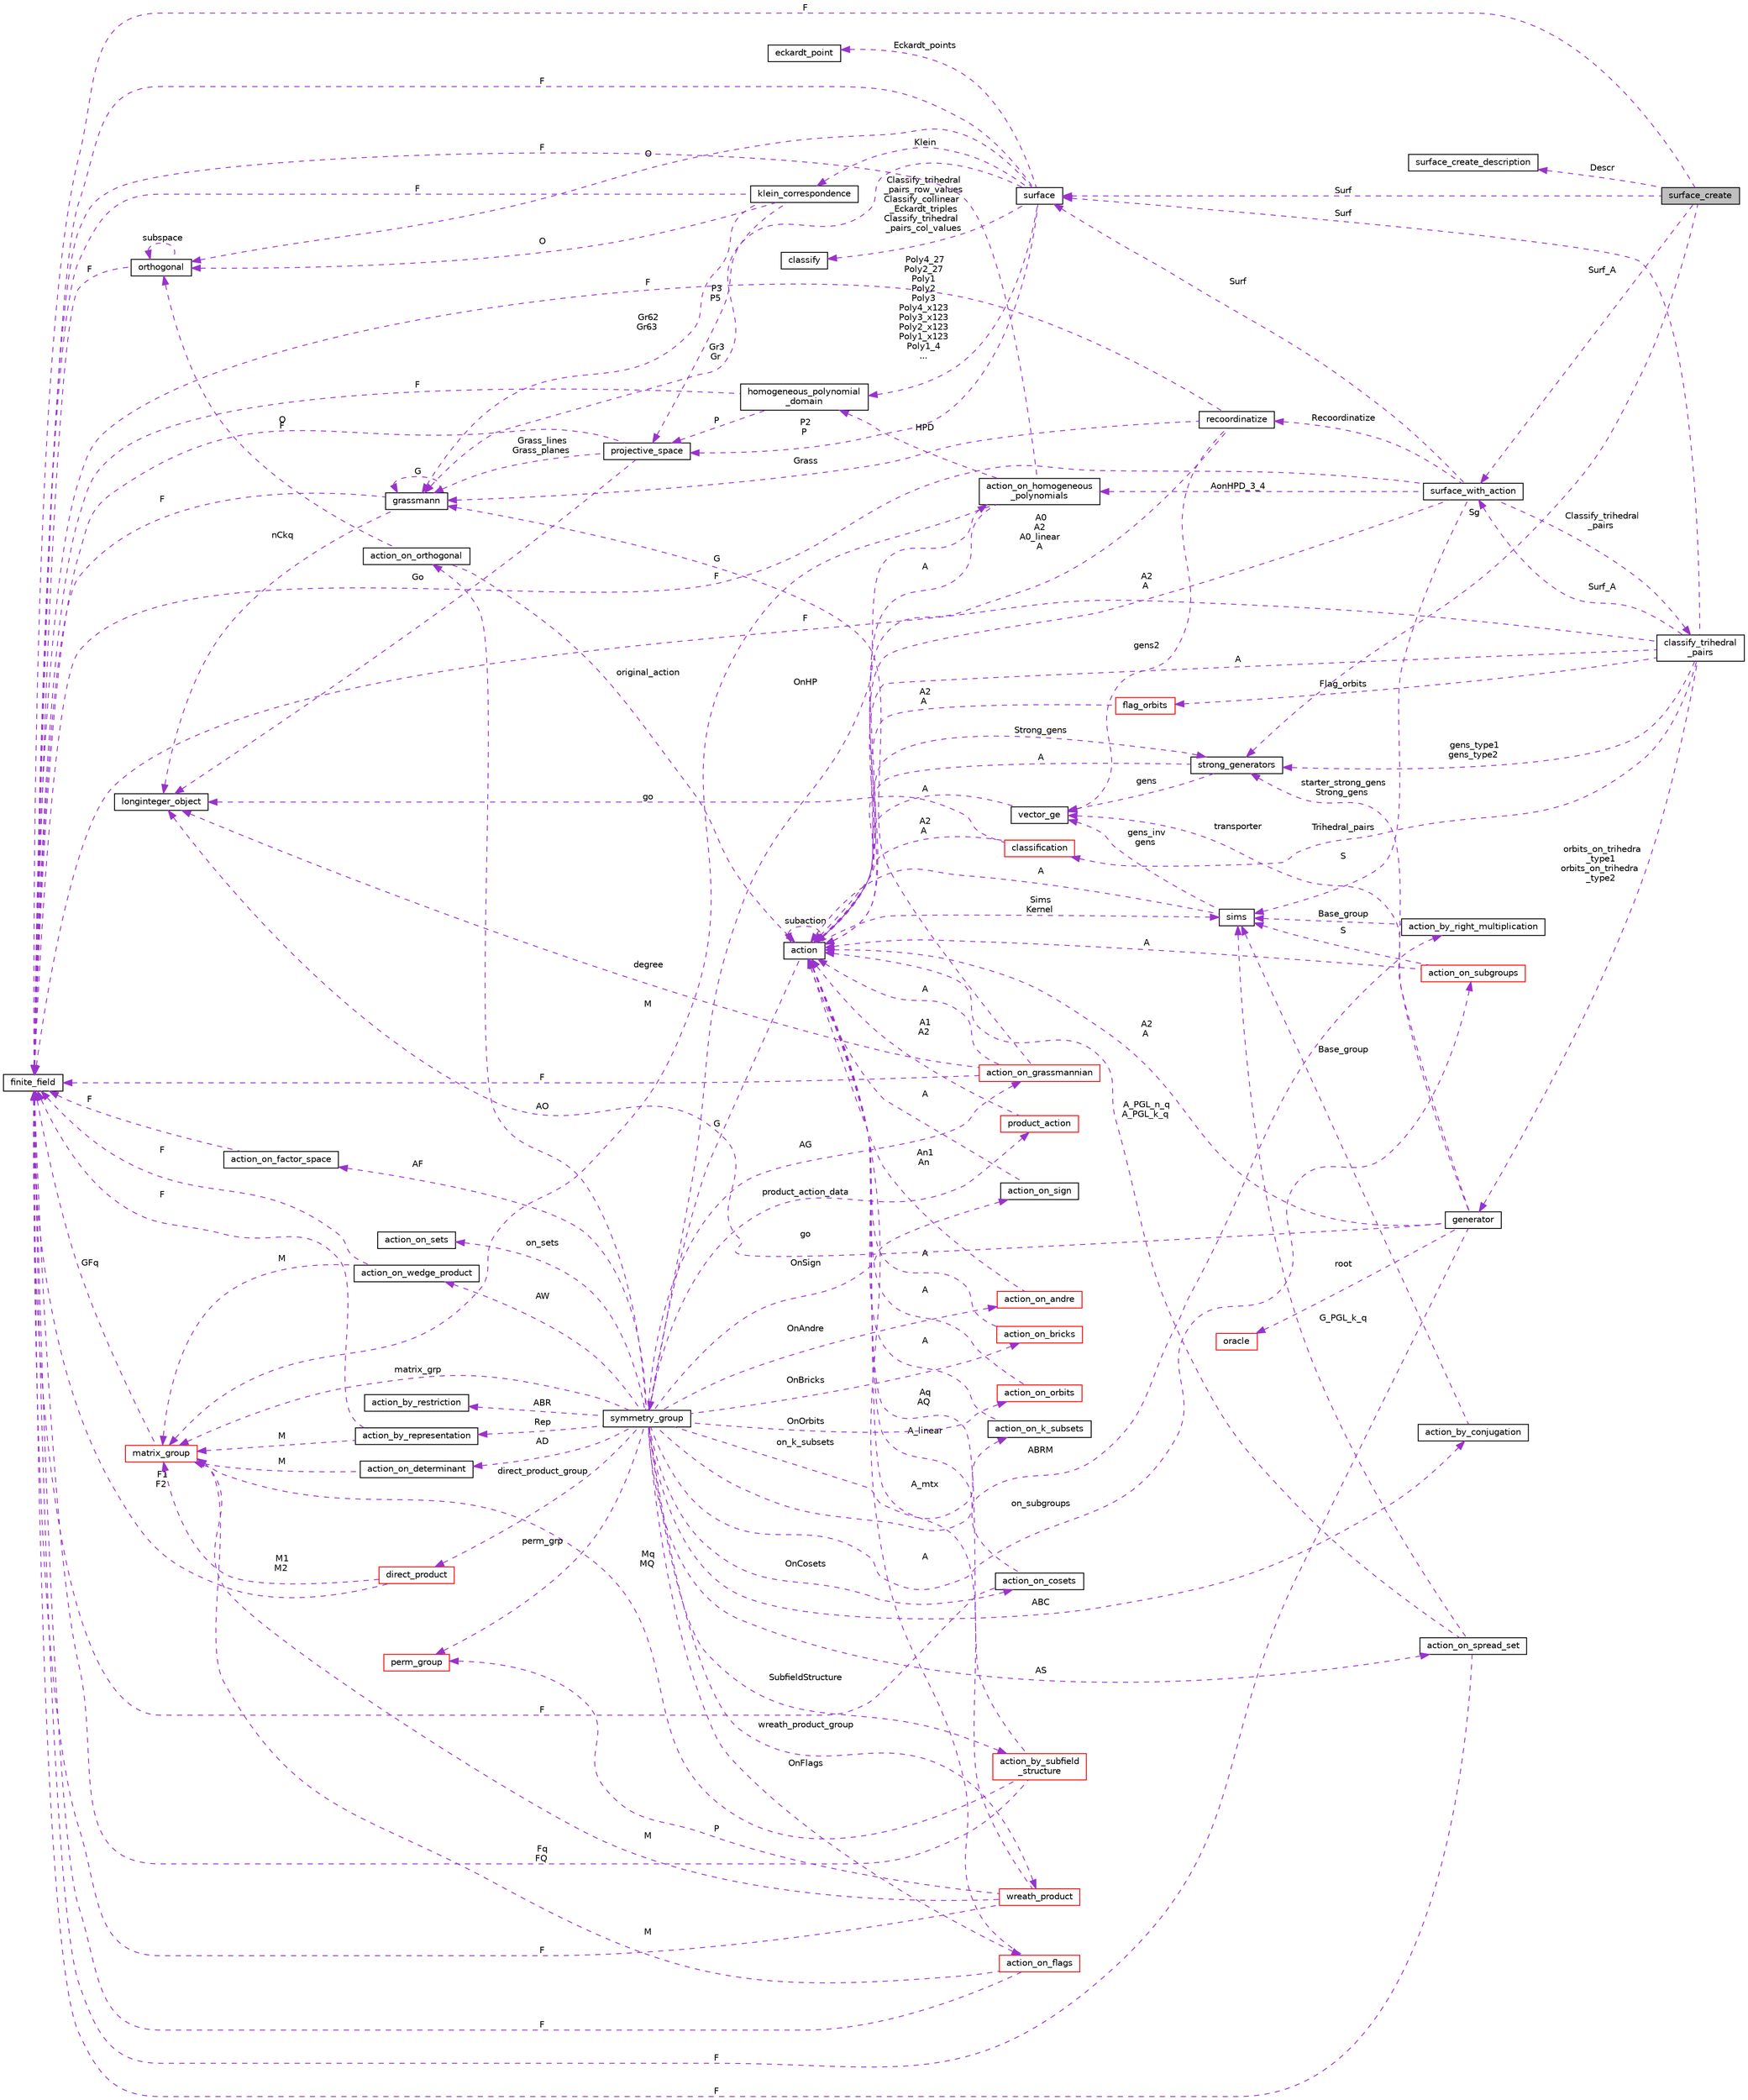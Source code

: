 digraph "surface_create"
{
  edge [fontname="Helvetica",fontsize="10",labelfontname="Helvetica",labelfontsize="10"];
  node [fontname="Helvetica",fontsize="10",shape=record];
  rankdir="LR";
  Node1 [label="surface_create",height=0.2,width=0.4,color="black", fillcolor="grey75", style="filled", fontcolor="black"];
  Node2 -> Node1 [dir="back",color="darkorchid3",fontsize="10",style="dashed",label=" Surf" ,fontname="Helvetica"];
  Node2 [label="surface",height=0.2,width=0.4,color="black", fillcolor="white", style="filled",URL="$d5/d88/classsurface.html"];
  Node3 -> Node2 [dir="back",color="darkorchid3",fontsize="10",style="dashed",label=" Classify_trihedral\l_pairs_row_values\nClassify_collinear\l_Eckardt_triples\nClassify_trihedral\l_pairs_col_values" ,fontname="Helvetica"];
  Node3 [label="classify",height=0.2,width=0.4,color="black", fillcolor="white", style="filled",URL="$d9/d43/classclassify.html"];
  Node4 -> Node2 [dir="back",color="darkorchid3",fontsize="10",style="dashed",label=" Eckardt_points" ,fontname="Helvetica"];
  Node4 [label="eckardt_point",height=0.2,width=0.4,color="black", fillcolor="white", style="filled",URL="$d6/d2e/classeckardt__point.html"];
  Node5 -> Node2 [dir="back",color="darkorchid3",fontsize="10",style="dashed",label=" O" ,fontname="Helvetica"];
  Node5 [label="orthogonal",height=0.2,width=0.4,color="black", fillcolor="white", style="filled",URL="$d7/daa/classorthogonal.html"];
  Node5 -> Node5 [dir="back",color="darkorchid3",fontsize="10",style="dashed",label=" subspace" ,fontname="Helvetica"];
  Node6 -> Node5 [dir="back",color="darkorchid3",fontsize="10",style="dashed",label=" F" ,fontname="Helvetica"];
  Node6 [label="finite_field",height=0.2,width=0.4,color="black", fillcolor="white", style="filled",URL="$df/d5a/classfinite__field.html"];
  Node7 -> Node2 [dir="back",color="darkorchid3",fontsize="10",style="dashed",label=" P2\nP" ,fontname="Helvetica"];
  Node7 [label="projective_space",height=0.2,width=0.4,color="black", fillcolor="white", style="filled",URL="$d2/d17/classprojective__space.html"];
  Node8 -> Node7 [dir="back",color="darkorchid3",fontsize="10",style="dashed",label=" Go" ,fontname="Helvetica"];
  Node8 [label="longinteger_object",height=0.2,width=0.4,color="black", fillcolor="white", style="filled",URL="$dd/d7e/classlonginteger__object.html"];
  Node6 -> Node7 [dir="back",color="darkorchid3",fontsize="10",style="dashed",label=" F" ,fontname="Helvetica"];
  Node9 -> Node7 [dir="back",color="darkorchid3",fontsize="10",style="dashed",label=" Grass_lines\nGrass_planes" ,fontname="Helvetica"];
  Node9 [label="grassmann",height=0.2,width=0.4,color="black", fillcolor="white", style="filled",URL="$df/d02/classgrassmann.html"];
  Node8 -> Node9 [dir="back",color="darkorchid3",fontsize="10",style="dashed",label=" nCkq" ,fontname="Helvetica"];
  Node9 -> Node9 [dir="back",color="darkorchid3",fontsize="10",style="dashed",label=" G" ,fontname="Helvetica"];
  Node6 -> Node9 [dir="back",color="darkorchid3",fontsize="10",style="dashed",label=" F" ,fontname="Helvetica"];
  Node10 -> Node2 [dir="back",color="darkorchid3",fontsize="10",style="dashed",label=" Klein" ,fontname="Helvetica"];
  Node10 [label="klein_correspondence",height=0.2,width=0.4,color="black", fillcolor="white", style="filled",URL="$d7/d99/classklein__correspondence.html"];
  Node5 -> Node10 [dir="back",color="darkorchid3",fontsize="10",style="dashed",label=" O" ,fontname="Helvetica"];
  Node7 -> Node10 [dir="back",color="darkorchid3",fontsize="10",style="dashed",label=" P3\nP5" ,fontname="Helvetica"];
  Node9 -> Node10 [dir="back",color="darkorchid3",fontsize="10",style="dashed",label=" Gr62\nGr63" ,fontname="Helvetica"];
  Node6 -> Node10 [dir="back",color="darkorchid3",fontsize="10",style="dashed",label=" F" ,fontname="Helvetica"];
  Node9 -> Node2 [dir="back",color="darkorchid3",fontsize="10",style="dashed",label=" Gr3\nGr" ,fontname="Helvetica"];
  Node6 -> Node2 [dir="back",color="darkorchid3",fontsize="10",style="dashed",label=" F" ,fontname="Helvetica"];
  Node11 -> Node2 [dir="back",color="darkorchid3",fontsize="10",style="dashed",label=" Poly4_27\nPoly2_27\nPoly1\nPoly2\nPoly3\nPoly4_x123\nPoly3_x123\nPoly2_x123\nPoly1_x123\nPoly1_4\n..." ,fontname="Helvetica"];
  Node11 [label="homogeneous_polynomial\l_domain",height=0.2,width=0.4,color="black", fillcolor="white", style="filled",URL="$d2/da7/classhomogeneous__polynomial__domain.html"];
  Node7 -> Node11 [dir="back",color="darkorchid3",fontsize="10",style="dashed",label=" P" ,fontname="Helvetica"];
  Node6 -> Node11 [dir="back",color="darkorchid3",fontsize="10",style="dashed",label=" F" ,fontname="Helvetica"];
  Node12 -> Node1 [dir="back",color="darkorchid3",fontsize="10",style="dashed",label=" Sg" ,fontname="Helvetica"];
  Node12 [label="strong_generators",height=0.2,width=0.4,color="black", fillcolor="white", style="filled",URL="$dc/d09/classstrong__generators.html"];
  Node13 -> Node12 [dir="back",color="darkorchid3",fontsize="10",style="dashed",label=" A" ,fontname="Helvetica"];
  Node13 [label="action",height=0.2,width=0.4,color="black", fillcolor="white", style="filled",URL="$d2/d86/classaction.html"];
  Node14 -> Node13 [dir="back",color="darkorchid3",fontsize="10",style="dashed",label=" G" ,fontname="Helvetica"];
  Node14 [label="symmetry_group",height=0.2,width=0.4,color="black", fillcolor="white", style="filled",URL="$dd/d3b/unionsymmetry__group.html"];
  Node15 -> Node14 [dir="back",color="darkorchid3",fontsize="10",style="dashed",label=" product_action_data" ,fontname="Helvetica"];
  Node15 [label="product_action",height=0.2,width=0.4,color="red", fillcolor="white", style="filled",URL="$d8/d74/classproduct__action.html"];
  Node13 -> Node15 [dir="back",color="darkorchid3",fontsize="10",style="dashed",label=" A1\nA2" ,fontname="Helvetica"];
  Node17 -> Node14 [dir="back",color="darkorchid3",fontsize="10",style="dashed",label=" ABR" ,fontname="Helvetica"];
  Node17 [label="action_by_restriction",height=0.2,width=0.4,color="black", fillcolor="white", style="filled",URL="$d1/d7e/classaction__by__restriction.html"];
  Node18 -> Node14 [dir="back",color="darkorchid3",fontsize="10",style="dashed",label=" OnFlags" ,fontname="Helvetica"];
  Node18 [label="action_on_flags",height=0.2,width=0.4,color="red", fillcolor="white", style="filled",URL="$dd/dc4/classaction__on__flags.html"];
  Node13 -> Node18 [dir="back",color="darkorchid3",fontsize="10",style="dashed",label=" A" ,fontname="Helvetica"];
  Node19 -> Node18 [dir="back",color="darkorchid3",fontsize="10",style="dashed",label=" M" ,fontname="Helvetica"];
  Node19 [label="matrix_group",height=0.2,width=0.4,color="red", fillcolor="white", style="filled",URL="$d3/ded/classmatrix__group.html"];
  Node6 -> Node19 [dir="back",color="darkorchid3",fontsize="10",style="dashed",label=" GFq" ,fontname="Helvetica"];
  Node6 -> Node18 [dir="back",color="darkorchid3",fontsize="10",style="dashed",label=" F" ,fontname="Helvetica"];
  Node22 -> Node14 [dir="back",color="darkorchid3",fontsize="10",style="dashed",label=" AW" ,fontname="Helvetica"];
  Node22 [label="action_on_wedge_product",height=0.2,width=0.4,color="black", fillcolor="white", style="filled",URL="$d0/deb/classaction__on__wedge__product.html"];
  Node19 -> Node22 [dir="back",color="darkorchid3",fontsize="10",style="dashed",label=" M" ,fontname="Helvetica"];
  Node6 -> Node22 [dir="back",color="darkorchid3",fontsize="10",style="dashed",label=" F" ,fontname="Helvetica"];
  Node23 -> Node14 [dir="back",color="darkorchid3",fontsize="10",style="dashed",label=" AF" ,fontname="Helvetica"];
  Node23 [label="action_on_factor_space",height=0.2,width=0.4,color="black", fillcolor="white", style="filled",URL="$d5/d25/classaction__on__factor__space.html"];
  Node6 -> Node23 [dir="back",color="darkorchid3",fontsize="10",style="dashed",label=" F" ,fontname="Helvetica"];
  Node24 -> Node14 [dir="back",color="darkorchid3",fontsize="10",style="dashed",label=" OnCosets" ,fontname="Helvetica"];
  Node24 [label="action_on_cosets",height=0.2,width=0.4,color="black", fillcolor="white", style="filled",URL="$d3/d72/classaction__on__cosets.html"];
  Node13 -> Node24 [dir="back",color="darkorchid3",fontsize="10",style="dashed",label=" A_linear" ,fontname="Helvetica"];
  Node6 -> Node24 [dir="back",color="darkorchid3",fontsize="10",style="dashed",label=" F" ,fontname="Helvetica"];
  Node25 -> Node14 [dir="back",color="darkorchid3",fontsize="10",style="dashed",label=" AO" ,fontname="Helvetica"];
  Node25 [label="action_on_orthogonal",height=0.2,width=0.4,color="black", fillcolor="white", style="filled",URL="$dc/d87/classaction__on__orthogonal.html"];
  Node13 -> Node25 [dir="back",color="darkorchid3",fontsize="10",style="dashed",label=" original_action" ,fontname="Helvetica"];
  Node5 -> Node25 [dir="back",color="darkorchid3",fontsize="10",style="dashed",label=" O" ,fontname="Helvetica"];
  Node26 -> Node14 [dir="back",color="darkorchid3",fontsize="10",style="dashed",label=" AG" ,fontname="Helvetica"];
  Node26 [label="action_on_grassmannian",height=0.2,width=0.4,color="red", fillcolor="white", style="filled",URL="$d9/ddf/classaction__on__grassmannian.html"];
  Node8 -> Node26 [dir="back",color="darkorchid3",fontsize="10",style="dashed",label=" degree" ,fontname="Helvetica"];
  Node13 -> Node26 [dir="back",color="darkorchid3",fontsize="10",style="dashed",label=" A" ,fontname="Helvetica"];
  Node9 -> Node26 [dir="back",color="darkorchid3",fontsize="10",style="dashed",label=" G" ,fontname="Helvetica"];
  Node6 -> Node26 [dir="back",color="darkorchid3",fontsize="10",style="dashed",label=" F" ,fontname="Helvetica"];
  Node28 -> Node14 [dir="back",color="darkorchid3",fontsize="10",style="dashed",label=" OnHP" ,fontname="Helvetica"];
  Node28 [label="action_on_homogeneous\l_polynomials",height=0.2,width=0.4,color="black", fillcolor="white", style="filled",URL="$d5/dd4/classaction__on__homogeneous__polynomials.html"];
  Node13 -> Node28 [dir="back",color="darkorchid3",fontsize="10",style="dashed",label=" A" ,fontname="Helvetica"];
  Node19 -> Node28 [dir="back",color="darkorchid3",fontsize="10",style="dashed",label=" M" ,fontname="Helvetica"];
  Node6 -> Node28 [dir="back",color="darkorchid3",fontsize="10",style="dashed",label=" F" ,fontname="Helvetica"];
  Node11 -> Node28 [dir="back",color="darkorchid3",fontsize="10",style="dashed",label=" HPD" ,fontname="Helvetica"];
  Node29 -> Node14 [dir="back",color="darkorchid3",fontsize="10",style="dashed",label=" OnOrbits" ,fontname="Helvetica"];
  Node29 [label="action_on_orbits",height=0.2,width=0.4,color="red", fillcolor="white", style="filled",URL="$da/d89/classaction__on__orbits.html"];
  Node13 -> Node29 [dir="back",color="darkorchid3",fontsize="10",style="dashed",label=" A" ,fontname="Helvetica"];
  Node32 -> Node14 [dir="back",color="darkorchid3",fontsize="10",style="dashed",label=" AD" ,fontname="Helvetica"];
  Node32 [label="action_on_determinant",height=0.2,width=0.4,color="black", fillcolor="white", style="filled",URL="$d4/d32/classaction__on__determinant.html"];
  Node19 -> Node32 [dir="back",color="darkorchid3",fontsize="10",style="dashed",label=" M" ,fontname="Helvetica"];
  Node33 -> Node14 [dir="back",color="darkorchid3",fontsize="10",style="dashed",label=" on_k_subsets" ,fontname="Helvetica"];
  Node33 [label="action_on_k_subsets",height=0.2,width=0.4,color="black", fillcolor="white", style="filled",URL="$d3/d04/classaction__on__k__subsets.html"];
  Node13 -> Node33 [dir="back",color="darkorchid3",fontsize="10",style="dashed",label=" A" ,fontname="Helvetica"];
  Node34 -> Node14 [dir="back",color="darkorchid3",fontsize="10",style="dashed",label=" wreath_product_group" ,fontname="Helvetica"];
  Node34 [label="wreath_product",height=0.2,width=0.4,color="red", fillcolor="white", style="filled",URL="$d8/dfa/classwreath__product.html"];
  Node13 -> Node34 [dir="back",color="darkorchid3",fontsize="10",style="dashed",label=" A_mtx" ,fontname="Helvetica"];
  Node19 -> Node34 [dir="back",color="darkorchid3",fontsize="10",style="dashed",label=" M" ,fontname="Helvetica"];
  Node35 -> Node34 [dir="back",color="darkorchid3",fontsize="10",style="dashed",label=" P" ,fontname="Helvetica"];
  Node35 [label="perm_group",height=0.2,width=0.4,color="red", fillcolor="white", style="filled",URL="$df/d0a/classperm__group.html"];
  Node6 -> Node34 [dir="back",color="darkorchid3",fontsize="10",style="dashed",label=" F" ,fontname="Helvetica"];
  Node36 -> Node14 [dir="back",color="darkorchid3",fontsize="10",style="dashed",label=" on_subgroups" ,fontname="Helvetica"];
  Node36 [label="action_on_subgroups",height=0.2,width=0.4,color="red", fillcolor="white", style="filled",URL="$d6/da4/classaction__on__subgroups.html"];
  Node13 -> Node36 [dir="back",color="darkorchid3",fontsize="10",style="dashed",label=" A" ,fontname="Helvetica"];
  Node38 -> Node36 [dir="back",color="darkorchid3",fontsize="10",style="dashed",label=" S" ,fontname="Helvetica"];
  Node38 [label="sims",height=0.2,width=0.4,color="black", fillcolor="white", style="filled",URL="$d9/df3/classsims.html"];
  Node13 -> Node38 [dir="back",color="darkorchid3",fontsize="10",style="dashed",label=" A" ,fontname="Helvetica"];
  Node31 -> Node38 [dir="back",color="darkorchid3",fontsize="10",style="dashed",label=" gens_inv\ngens" ,fontname="Helvetica"];
  Node31 [label="vector_ge",height=0.2,width=0.4,color="black", fillcolor="white", style="filled",URL="$d4/d6e/classvector__ge.html"];
  Node13 -> Node31 [dir="back",color="darkorchid3",fontsize="10",style="dashed",label=" A" ,fontname="Helvetica"];
  Node19 -> Node14 [dir="back",color="darkorchid3",fontsize="10",style="dashed",label=" matrix_grp" ,fontname="Helvetica"];
  Node39 -> Node14 [dir="back",color="darkorchid3",fontsize="10",style="dashed",label=" ABRM" ,fontname="Helvetica"];
  Node39 [label="action_by_right_multiplication",height=0.2,width=0.4,color="black", fillcolor="white", style="filled",URL="$d5/daa/classaction__by__right__multiplication.html"];
  Node38 -> Node39 [dir="back",color="darkorchid3",fontsize="10",style="dashed",label=" Base_group" ,fontname="Helvetica"];
  Node40 -> Node14 [dir="back",color="darkorchid3",fontsize="10",style="dashed",label=" direct_product_group" ,fontname="Helvetica"];
  Node40 [label="direct_product",height=0.2,width=0.4,color="red", fillcolor="white", style="filled",URL="$dc/daf/classdirect__product.html"];
  Node19 -> Node40 [dir="back",color="darkorchid3",fontsize="10",style="dashed",label=" M1\nM2" ,fontname="Helvetica"];
  Node6 -> Node40 [dir="back",color="darkorchid3",fontsize="10",style="dashed",label=" F1\nF2" ,fontname="Helvetica"];
  Node41 -> Node14 [dir="back",color="darkorchid3",fontsize="10",style="dashed",label=" OnBricks" ,fontname="Helvetica"];
  Node41 [label="action_on_bricks",height=0.2,width=0.4,color="red", fillcolor="white", style="filled",URL="$de/d56/classaction__on__bricks.html"];
  Node13 -> Node41 [dir="back",color="darkorchid3",fontsize="10",style="dashed",label=" A" ,fontname="Helvetica"];
  Node43 -> Node14 [dir="back",color="darkorchid3",fontsize="10",style="dashed",label=" ABC" ,fontname="Helvetica"];
  Node43 [label="action_by_conjugation",height=0.2,width=0.4,color="black", fillcolor="white", style="filled",URL="$d3/dda/classaction__by__conjugation.html"];
  Node38 -> Node43 [dir="back",color="darkorchid3",fontsize="10",style="dashed",label=" Base_group" ,fontname="Helvetica"];
  Node44 -> Node14 [dir="back",color="darkorchid3",fontsize="10",style="dashed",label=" OnSign" ,fontname="Helvetica"];
  Node44 [label="action_on_sign",height=0.2,width=0.4,color="black", fillcolor="white", style="filled",URL="$da/d06/classaction__on__sign.html"];
  Node13 -> Node44 [dir="back",color="darkorchid3",fontsize="10",style="dashed",label=" A" ,fontname="Helvetica"];
  Node45 -> Node14 [dir="back",color="darkorchid3",fontsize="10",style="dashed",label=" SubfieldStructure" ,fontname="Helvetica"];
  Node45 [label="action_by_subfield\l_structure",height=0.2,width=0.4,color="red", fillcolor="white", style="filled",URL="$dd/d67/classaction__by__subfield__structure.html"];
  Node13 -> Node45 [dir="back",color="darkorchid3",fontsize="10",style="dashed",label=" Aq\nAQ" ,fontname="Helvetica"];
  Node19 -> Node45 [dir="back",color="darkorchid3",fontsize="10",style="dashed",label=" Mq\nMQ" ,fontname="Helvetica"];
  Node6 -> Node45 [dir="back",color="darkorchid3",fontsize="10",style="dashed",label=" Fq\nFQ" ,fontname="Helvetica"];
  Node47 -> Node14 [dir="back",color="darkorchid3",fontsize="10",style="dashed",label=" on_sets" ,fontname="Helvetica"];
  Node47 [label="action_on_sets",height=0.2,width=0.4,color="black", fillcolor="white", style="filled",URL="$da/d37/classaction__on__sets.html"];
  Node35 -> Node14 [dir="back",color="darkorchid3",fontsize="10",style="dashed",label=" perm_grp" ,fontname="Helvetica"];
  Node48 -> Node14 [dir="back",color="darkorchid3",fontsize="10",style="dashed",label=" Rep" ,fontname="Helvetica"];
  Node48 [label="action_by_representation",height=0.2,width=0.4,color="black", fillcolor="white", style="filled",URL="$d1/d9d/classaction__by__representation.html"];
  Node19 -> Node48 [dir="back",color="darkorchid3",fontsize="10",style="dashed",label=" M" ,fontname="Helvetica"];
  Node6 -> Node48 [dir="back",color="darkorchid3",fontsize="10",style="dashed",label=" F" ,fontname="Helvetica"];
  Node49 -> Node14 [dir="back",color="darkorchid3",fontsize="10",style="dashed",label=" AS" ,fontname="Helvetica"];
  Node49 [label="action_on_spread_set",height=0.2,width=0.4,color="black", fillcolor="white", style="filled",URL="$d2/d7a/classaction__on__spread__set.html"];
  Node13 -> Node49 [dir="back",color="darkorchid3",fontsize="10",style="dashed",label=" A_PGL_n_q\nA_PGL_k_q" ,fontname="Helvetica"];
  Node38 -> Node49 [dir="back",color="darkorchid3",fontsize="10",style="dashed",label=" G_PGL_k_q" ,fontname="Helvetica"];
  Node6 -> Node49 [dir="back",color="darkorchid3",fontsize="10",style="dashed",label=" F" ,fontname="Helvetica"];
  Node50 -> Node14 [dir="back",color="darkorchid3",fontsize="10",style="dashed",label=" OnAndre" ,fontname="Helvetica"];
  Node50 [label="action_on_andre",height=0.2,width=0.4,color="red", fillcolor="white", style="filled",URL="$da/d32/classaction__on__andre.html"];
  Node13 -> Node50 [dir="back",color="darkorchid3",fontsize="10",style="dashed",label=" An1\nAn" ,fontname="Helvetica"];
  Node13 -> Node13 [dir="back",color="darkorchid3",fontsize="10",style="dashed",label=" subaction" ,fontname="Helvetica"];
  Node12 -> Node13 [dir="back",color="darkorchid3",fontsize="10",style="dashed",label=" Strong_gens" ,fontname="Helvetica"];
  Node38 -> Node13 [dir="back",color="darkorchid3",fontsize="10",style="dashed",label=" Sims\nKernel" ,fontname="Helvetica"];
  Node31 -> Node12 [dir="back",color="darkorchid3",fontsize="10",style="dashed",label=" gens" ,fontname="Helvetica"];
  Node52 -> Node1 [dir="back",color="darkorchid3",fontsize="10",style="dashed",label=" Surf_A" ,fontname="Helvetica"];
  Node52 [label="surface_with_action",height=0.2,width=0.4,color="black", fillcolor="white", style="filled",URL="$d8/df9/classsurface__with__action.html"];
  Node53 -> Node52 [dir="back",color="darkorchid3",fontsize="10",style="dashed",label=" Classify_trihedral\l_pairs" ,fontname="Helvetica"];
  Node53 [label="classify_trihedral\l_pairs",height=0.2,width=0.4,color="black", fillcolor="white", style="filled",URL="$d1/d21/classclassify__trihedral__pairs.html"];
  Node54 -> Node53 [dir="back",color="darkorchid3",fontsize="10",style="dashed",label=" orbits_on_trihedra\l_type1\norbits_on_trihedra\l_type2" ,fontname="Helvetica"];
  Node54 [label="generator",height=0.2,width=0.4,color="black", fillcolor="white", style="filled",URL="$d7/d73/classgenerator.html"];
  Node8 -> Node54 [dir="back",color="darkorchid3",fontsize="10",style="dashed",label=" go" ,fontname="Helvetica"];
  Node13 -> Node54 [dir="back",color="darkorchid3",fontsize="10",style="dashed",label=" A2\nA" ,fontname="Helvetica"];
  Node31 -> Node54 [dir="back",color="darkorchid3",fontsize="10",style="dashed",label=" transporter" ,fontname="Helvetica"];
  Node12 -> Node54 [dir="back",color="darkorchid3",fontsize="10",style="dashed",label=" starter_strong_gens\nStrong_gens" ,fontname="Helvetica"];
  Node6 -> Node54 [dir="back",color="darkorchid3",fontsize="10",style="dashed",label=" F" ,fontname="Helvetica"];
  Node55 -> Node54 [dir="back",color="darkorchid3",fontsize="10",style="dashed",label=" root" ,fontname="Helvetica"];
  Node55 [label="oracle",height=0.2,width=0.4,color="red", fillcolor="white", style="filled",URL="$d7/da7/classoracle.html"];
  Node57 -> Node53 [dir="back",color="darkorchid3",fontsize="10",style="dashed",label=" Flag_orbits" ,fontname="Helvetica"];
  Node57 [label="flag_orbits",height=0.2,width=0.4,color="red", fillcolor="white", style="filled",URL="$d4/d77/classflag__orbits.html"];
  Node13 -> Node57 [dir="back",color="darkorchid3",fontsize="10",style="dashed",label=" A2\nA" ,fontname="Helvetica"];
  Node13 -> Node53 [dir="back",color="darkorchid3",fontsize="10",style="dashed",label=" A" ,fontname="Helvetica"];
  Node2 -> Node53 [dir="back",color="darkorchid3",fontsize="10",style="dashed",label=" Surf" ,fontname="Helvetica"];
  Node59 -> Node53 [dir="back",color="darkorchid3",fontsize="10",style="dashed",label=" Trihedral_pairs" ,fontname="Helvetica"];
  Node59 [label="classification",height=0.2,width=0.4,color="red", fillcolor="white", style="filled",URL="$d0/dff/classclassification.html"];
  Node8 -> Node59 [dir="back",color="darkorchid3",fontsize="10",style="dashed",label=" go" ,fontname="Helvetica"];
  Node13 -> Node59 [dir="back",color="darkorchid3",fontsize="10",style="dashed",label=" A2\nA" ,fontname="Helvetica"];
  Node12 -> Node53 [dir="back",color="darkorchid3",fontsize="10",style="dashed",label=" gens_type1\ngens_type2" ,fontname="Helvetica"];
  Node52 -> Node53 [dir="back",color="darkorchid3",fontsize="10",style="dashed",label=" Surf_A" ,fontname="Helvetica"];
  Node6 -> Node53 [dir="back",color="darkorchid3",fontsize="10",style="dashed",label=" F" ,fontname="Helvetica"];
  Node13 -> Node52 [dir="back",color="darkorchid3",fontsize="10",style="dashed",label=" A2\nA" ,fontname="Helvetica"];
  Node28 -> Node52 [dir="back",color="darkorchid3",fontsize="10",style="dashed",label=" AonHPD_3_4" ,fontname="Helvetica"];
  Node2 -> Node52 [dir="back",color="darkorchid3",fontsize="10",style="dashed",label=" Surf" ,fontname="Helvetica"];
  Node61 -> Node52 [dir="back",color="darkorchid3",fontsize="10",style="dashed",label=" Recoordinatize" ,fontname="Helvetica"];
  Node61 [label="recoordinatize",height=0.2,width=0.4,color="black", fillcolor="white", style="filled",URL="$d3/d3c/classrecoordinatize.html"];
  Node13 -> Node61 [dir="back",color="darkorchid3",fontsize="10",style="dashed",label=" A0\nA2\nA0_linear\nA" ,fontname="Helvetica"];
  Node31 -> Node61 [dir="back",color="darkorchid3",fontsize="10",style="dashed",label=" gens2" ,fontname="Helvetica"];
  Node6 -> Node61 [dir="back",color="darkorchid3",fontsize="10",style="dashed",label=" F" ,fontname="Helvetica"];
  Node9 -> Node61 [dir="back",color="darkorchid3",fontsize="10",style="dashed",label=" Grass" ,fontname="Helvetica"];
  Node38 -> Node52 [dir="back",color="darkorchid3",fontsize="10",style="dashed",label=" S" ,fontname="Helvetica"];
  Node6 -> Node52 [dir="back",color="darkorchid3",fontsize="10",style="dashed",label=" F" ,fontname="Helvetica"];
  Node6 -> Node1 [dir="back",color="darkorchid3",fontsize="10",style="dashed",label=" F" ,fontname="Helvetica"];
  Node62 -> Node1 [dir="back",color="darkorchid3",fontsize="10",style="dashed",label=" Descr" ,fontname="Helvetica"];
  Node62 [label="surface_create_description",height=0.2,width=0.4,color="black", fillcolor="white", style="filled",URL="$d5/df8/classsurface__create__description.html"];
}
